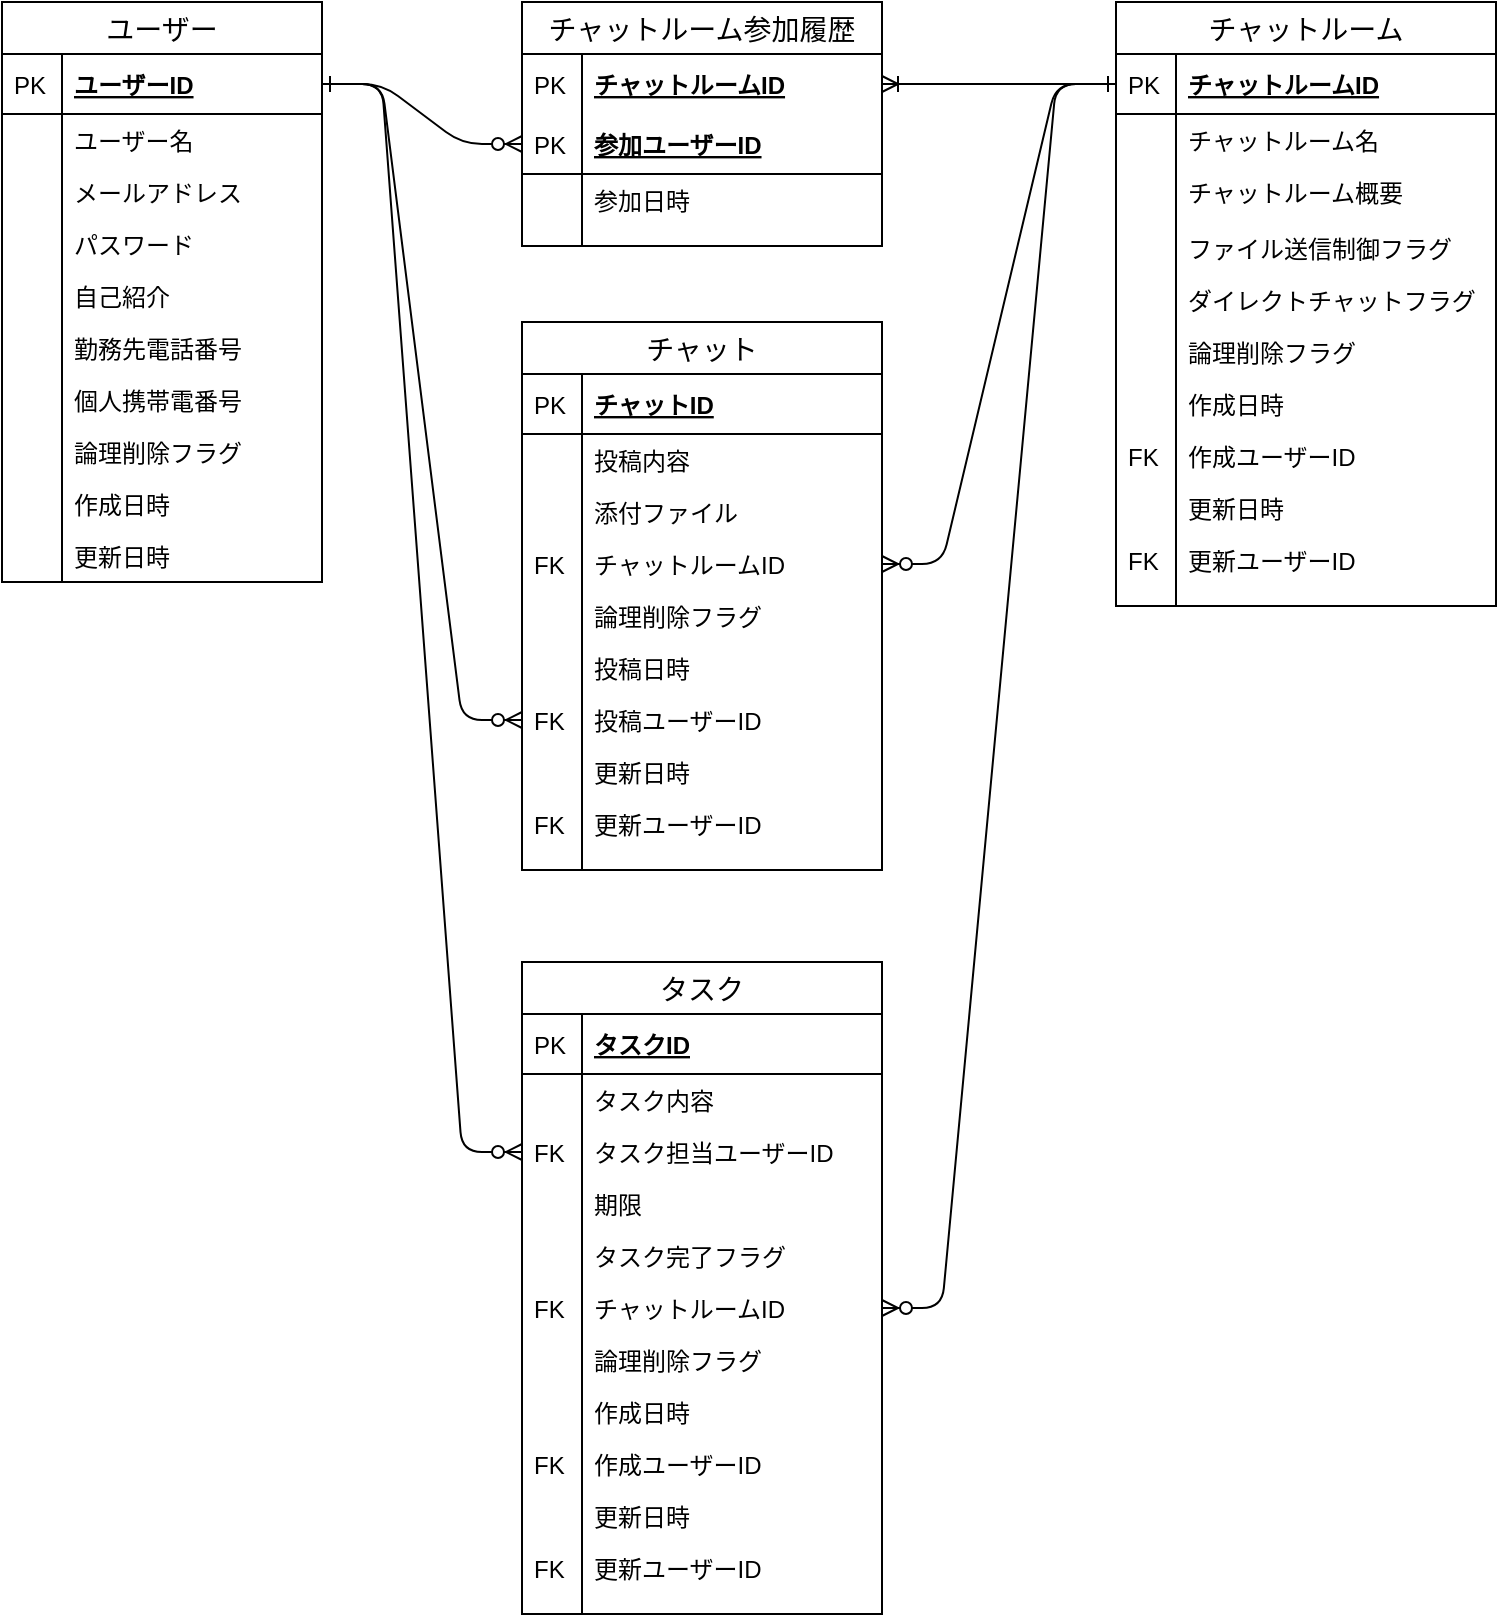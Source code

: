 <mxfile version="13.1.3">
    <diagram id="6hGFLwfOUW9BJ-s0fimq" name="Page-1">
        <mxGraphModel dx="915" dy="742" grid="1" gridSize="10" guides="1" tooltips="1" connect="1" arrows="1" fold="1" page="1" pageScale="1" pageWidth="1654" pageHeight="1169" math="0" shadow="0">
            <root>
                <mxCell id="0"/>
                <mxCell id="1" parent="0"/>
                <mxCell id="58" value="ユーザー" style="swimlane;fontStyle=0;childLayout=stackLayout;horizontal=1;startSize=26;horizontalStack=0;resizeParent=1;resizeParentMax=0;resizeLast=0;collapsible=1;marginBottom=0;align=center;fontSize=14;" parent="1" vertex="1">
                    <mxGeometry x="80" y="80" width="160" height="290" as="geometry">
                        <mxRectangle x="120" y="280" width="70" height="26" as="alternateBounds"/>
                    </mxGeometry>
                </mxCell>
                <mxCell id="59" value="ユーザーID" style="shape=partialRectangle;top=0;left=0;right=0;bottom=1;align=left;verticalAlign=middle;fillColor=none;spacingLeft=34;spacingRight=4;overflow=hidden;rotatable=0;points=[[0,0.5],[1,0.5]];portConstraint=eastwest;dropTarget=0;fontStyle=5;fontSize=12;" parent="58" vertex="1">
                    <mxGeometry y="26" width="160" height="30" as="geometry"/>
                </mxCell>
                <mxCell id="60" value="PK" style="shape=partialRectangle;top=0;left=0;bottom=0;fillColor=none;align=left;verticalAlign=middle;spacingLeft=4;spacingRight=4;overflow=hidden;rotatable=0;points=[];portConstraint=eastwest;part=1;fontSize=12;" parent="59" vertex="1" connectable="0">
                    <mxGeometry width="30" height="30" as="geometry"/>
                </mxCell>
                <mxCell id="61" value="ユーザー名" style="shape=partialRectangle;top=0;left=0;right=0;bottom=0;align=left;verticalAlign=top;fillColor=none;spacingLeft=34;spacingRight=4;overflow=hidden;rotatable=0;points=[[0,0.5],[1,0.5]];portConstraint=eastwest;dropTarget=0;fontSize=12;" parent="58" vertex="1">
                    <mxGeometry y="56" width="160" height="26" as="geometry"/>
                </mxCell>
                <mxCell id="62" value="" style="shape=partialRectangle;top=0;left=0;bottom=0;fillColor=none;align=left;verticalAlign=top;spacingLeft=4;spacingRight=4;overflow=hidden;rotatable=0;points=[];portConstraint=eastwest;part=1;fontSize=12;" parent="61" vertex="1" connectable="0">
                    <mxGeometry width="30" height="26" as="geometry"/>
                </mxCell>
                <mxCell id="63" value="メールアドレス" style="shape=partialRectangle;top=0;left=0;right=0;bottom=0;align=left;verticalAlign=top;fillColor=none;spacingLeft=34;spacingRight=4;overflow=hidden;rotatable=0;points=[[0,0.5],[1,0.5]];portConstraint=eastwest;dropTarget=0;fontSize=12;" parent="58" vertex="1">
                    <mxGeometry y="82" width="160" height="26" as="geometry"/>
                </mxCell>
                <mxCell id="64" value="" style="shape=partialRectangle;top=0;left=0;bottom=0;fillColor=none;align=left;verticalAlign=top;spacingLeft=4;spacingRight=4;overflow=hidden;rotatable=0;points=[];portConstraint=eastwest;part=1;fontSize=12;" parent="63" vertex="1" connectable="0">
                    <mxGeometry width="30" height="26" as="geometry"/>
                </mxCell>
                <mxCell id="65" value="パスワード" style="shape=partialRectangle;top=0;left=0;right=0;bottom=0;align=left;verticalAlign=top;fillColor=none;spacingLeft=34;spacingRight=4;overflow=hidden;rotatable=0;points=[[0,0.5],[1,0.5]];portConstraint=eastwest;dropTarget=0;fontSize=12;" parent="58" vertex="1">
                    <mxGeometry y="108" width="160" height="26" as="geometry"/>
                </mxCell>
                <mxCell id="66" value="" style="shape=partialRectangle;top=0;left=0;bottom=0;fillColor=none;align=left;verticalAlign=top;spacingLeft=4;spacingRight=4;overflow=hidden;rotatable=0;points=[];portConstraint=eastwest;part=1;fontSize=12;" parent="65" vertex="1" connectable="0">
                    <mxGeometry width="30" height="26" as="geometry"/>
                </mxCell>
                <mxCell id="116" value="自己紹介" style="shape=partialRectangle;top=0;left=0;right=0;bottom=0;align=left;verticalAlign=top;fillColor=none;spacingLeft=34;spacingRight=4;overflow=hidden;rotatable=0;points=[[0,0.5],[1,0.5]];portConstraint=eastwest;dropTarget=0;fontSize=12;" parent="58" vertex="1">
                    <mxGeometry y="134" width="160" height="26" as="geometry"/>
                </mxCell>
                <mxCell id="117" value="" style="shape=partialRectangle;top=0;left=0;bottom=0;fillColor=none;align=left;verticalAlign=top;spacingLeft=4;spacingRight=4;overflow=hidden;rotatable=0;points=[];portConstraint=eastwest;part=1;fontSize=12;" parent="116" vertex="1" connectable="0">
                    <mxGeometry width="30" height="26" as="geometry"/>
                </mxCell>
                <mxCell id="118" value="勤務先電話番号" style="shape=partialRectangle;top=0;left=0;right=0;bottom=0;align=left;verticalAlign=top;fillColor=none;spacingLeft=34;spacingRight=4;overflow=hidden;rotatable=0;points=[[0,0.5],[1,0.5]];portConstraint=eastwest;dropTarget=0;fontSize=12;" parent="58" vertex="1">
                    <mxGeometry y="160" width="160" height="26" as="geometry"/>
                </mxCell>
                <mxCell id="119" value="" style="shape=partialRectangle;top=0;left=0;bottom=0;fillColor=none;align=left;verticalAlign=top;spacingLeft=4;spacingRight=4;overflow=hidden;rotatable=0;points=[];portConstraint=eastwest;part=1;fontSize=12;" parent="118" vertex="1" connectable="0">
                    <mxGeometry width="30" height="26" as="geometry"/>
                </mxCell>
                <mxCell id="108" value="個人携帯電番号" style="shape=partialRectangle;top=0;left=0;right=0;bottom=0;align=left;verticalAlign=top;fillColor=none;spacingLeft=34;spacingRight=4;overflow=hidden;rotatable=0;points=[[0,0.5],[1,0.5]];portConstraint=eastwest;dropTarget=0;fontSize=12;" parent="58" vertex="1">
                    <mxGeometry y="186" width="160" height="26" as="geometry"/>
                </mxCell>
                <mxCell id="109" value="" style="shape=partialRectangle;top=0;left=0;bottom=0;fillColor=none;align=left;verticalAlign=top;spacingLeft=4;spacingRight=4;overflow=hidden;rotatable=0;points=[];portConstraint=eastwest;part=1;fontSize=12;" parent="108" vertex="1" connectable="0">
                    <mxGeometry width="30" height="26" as="geometry"/>
                </mxCell>
                <mxCell id="120" value="論理削除フラグ" style="shape=partialRectangle;top=0;left=0;right=0;bottom=0;align=left;verticalAlign=top;fillColor=none;spacingLeft=34;spacingRight=4;overflow=hidden;rotatable=0;points=[[0,0.5],[1,0.5]];portConstraint=eastwest;dropTarget=0;fontSize=12;" parent="58" vertex="1">
                    <mxGeometry y="212" width="160" height="26" as="geometry"/>
                </mxCell>
                <mxCell id="121" value="" style="shape=partialRectangle;top=0;left=0;bottom=0;fillColor=none;align=left;verticalAlign=top;spacingLeft=4;spacingRight=4;overflow=hidden;rotatable=0;points=[];portConstraint=eastwest;part=1;fontSize=12;" parent="120" vertex="1" connectable="0">
                    <mxGeometry width="30" height="26" as="geometry"/>
                </mxCell>
                <mxCell id="134" value="作成日時" style="shape=partialRectangle;top=0;left=0;right=0;bottom=0;align=left;verticalAlign=top;fillColor=none;spacingLeft=34;spacingRight=4;overflow=hidden;rotatable=0;points=[[0,0.5],[1,0.5]];portConstraint=eastwest;dropTarget=0;fontSize=12;" parent="58" vertex="1">
                    <mxGeometry y="238" width="160" height="26" as="geometry"/>
                </mxCell>
                <mxCell id="135" value="" style="shape=partialRectangle;top=0;left=0;bottom=0;fillColor=none;align=left;verticalAlign=top;spacingLeft=4;spacingRight=4;overflow=hidden;rotatable=0;points=[];portConstraint=eastwest;part=1;fontSize=12;" parent="134" vertex="1" connectable="0">
                    <mxGeometry width="30" height="26" as="geometry"/>
                </mxCell>
                <mxCell id="142" value="更新日時" style="shape=partialRectangle;top=0;left=0;right=0;bottom=0;align=left;verticalAlign=top;fillColor=none;spacingLeft=34;spacingRight=4;overflow=hidden;rotatable=0;points=[[0,0.5],[1,0.5]];portConstraint=eastwest;dropTarget=0;fontSize=12;" parent="58" vertex="1">
                    <mxGeometry y="264" width="160" height="26" as="geometry"/>
                </mxCell>
                <mxCell id="143" value="" style="shape=partialRectangle;top=0;left=0;bottom=0;fillColor=none;align=left;verticalAlign=top;spacingLeft=4;spacingRight=4;overflow=hidden;rotatable=0;points=[];portConstraint=eastwest;part=1;fontSize=12;" parent="142" vertex="1" connectable="0">
                    <mxGeometry width="30" height="26" as="geometry"/>
                </mxCell>
                <mxCell id="248" value="チャットルーム参加履歴" style="swimlane;fontStyle=0;childLayout=stackLayout;horizontal=1;startSize=26;horizontalStack=0;resizeParent=1;resizeParentMax=0;resizeLast=0;collapsible=1;marginBottom=0;align=center;fontSize=14;" parent="1" vertex="1">
                    <mxGeometry x="340" y="80" width="180" height="122" as="geometry"/>
                </mxCell>
                <mxCell id="249" value="チャットルームID" style="shape=partialRectangle;top=0;left=0;right=0;bottom=1;align=left;verticalAlign=middle;fillColor=none;spacingLeft=34;spacingRight=4;overflow=hidden;rotatable=0;points=[[0,0.5],[1,0.5]];portConstraint=eastwest;dropTarget=0;fontStyle=5;fontSize=12;strokeColor=none;" parent="248" vertex="1">
                    <mxGeometry y="26" width="180" height="30" as="geometry"/>
                </mxCell>
                <mxCell id="250" value="PK" style="shape=partialRectangle;top=0;left=0;bottom=0;fillColor=none;align=left;verticalAlign=middle;spacingLeft=4;spacingRight=4;overflow=hidden;rotatable=0;points=[];portConstraint=eastwest;part=1;fontSize=12;" parent="249" vertex="1" connectable="0">
                    <mxGeometry width="30" height="30" as="geometry"/>
                </mxCell>
                <mxCell id="261" value="参加ユーザーID" style="shape=partialRectangle;top=0;left=0;right=0;bottom=1;align=left;verticalAlign=middle;fillColor=none;spacingLeft=34;spacingRight=4;overflow=hidden;rotatable=0;points=[[0,0.5],[1,0.5]];portConstraint=eastwest;dropTarget=0;fontStyle=5;fontSize=12;" parent="248" vertex="1">
                    <mxGeometry y="56" width="180" height="30" as="geometry"/>
                </mxCell>
                <mxCell id="262" value="PK" style="shape=partialRectangle;top=0;left=0;bottom=0;fillColor=none;align=left;verticalAlign=middle;spacingLeft=4;spacingRight=4;overflow=hidden;rotatable=0;points=[];portConstraint=eastwest;part=1;fontSize=12;" parent="261" vertex="1" connectable="0">
                    <mxGeometry width="30" height="30" as="geometry"/>
                </mxCell>
                <mxCell id="251" value="参加日時" style="shape=partialRectangle;top=0;left=0;right=0;bottom=0;align=left;verticalAlign=top;fillColor=none;spacingLeft=34;spacingRight=4;overflow=hidden;rotatable=0;points=[[0,0.5],[1,0.5]];portConstraint=eastwest;dropTarget=0;fontSize=12;" parent="248" vertex="1">
                    <mxGeometry y="86" width="180" height="26" as="geometry"/>
                </mxCell>
                <mxCell id="252" value="" style="shape=partialRectangle;top=0;left=0;bottom=0;fillColor=none;align=left;verticalAlign=top;spacingLeft=4;spacingRight=4;overflow=hidden;rotatable=0;points=[];portConstraint=eastwest;part=1;fontSize=12;" parent="251" vertex="1" connectable="0">
                    <mxGeometry width="30" height="26" as="geometry"/>
                </mxCell>
                <mxCell id="257" value="" style="shape=partialRectangle;top=0;left=0;right=0;bottom=0;align=left;verticalAlign=top;fillColor=none;spacingLeft=34;spacingRight=4;overflow=hidden;rotatable=0;points=[[0,0.5],[1,0.5]];portConstraint=eastwest;dropTarget=0;fontSize=12;" parent="248" vertex="1">
                    <mxGeometry y="112" width="180" height="10" as="geometry"/>
                </mxCell>
                <mxCell id="258" value="" style="shape=partialRectangle;top=0;left=0;bottom=0;fillColor=none;align=left;verticalAlign=top;spacingLeft=4;spacingRight=4;overflow=hidden;rotatable=0;points=[];portConstraint=eastwest;part=1;fontSize=12;" parent="257" vertex="1" connectable="0">
                    <mxGeometry width="30" height="10" as="geometry"/>
                </mxCell>
                <mxCell id="155" value="チャットルーム" style="swimlane;fontStyle=0;childLayout=stackLayout;horizontal=1;startSize=26;horizontalStack=0;resizeParent=1;resizeParentMax=0;resizeLast=0;collapsible=1;marginBottom=0;align=center;fontSize=14;" parent="1" vertex="1">
                    <mxGeometry x="637" y="80" width="190" height="302" as="geometry"/>
                </mxCell>
                <mxCell id="156" value="チャットルームID" style="shape=partialRectangle;top=0;left=0;right=0;bottom=1;align=left;verticalAlign=middle;fillColor=none;spacingLeft=34;spacingRight=4;overflow=hidden;rotatable=0;points=[[0,0.5],[1,0.5]];portConstraint=eastwest;dropTarget=0;fontStyle=5;fontSize=12;" parent="155" vertex="1">
                    <mxGeometry y="26" width="190" height="30" as="geometry"/>
                </mxCell>
                <mxCell id="157" value="PK" style="shape=partialRectangle;top=0;left=0;bottom=0;fillColor=none;align=left;verticalAlign=middle;spacingLeft=4;spacingRight=4;overflow=hidden;rotatable=0;points=[];portConstraint=eastwest;part=1;fontSize=12;" parent="156" vertex="1" connectable="0">
                    <mxGeometry width="30" height="30" as="geometry"/>
                </mxCell>
                <mxCell id="158" value="チャットルーム名" style="shape=partialRectangle;top=0;left=0;right=0;bottom=0;align=left;verticalAlign=top;fillColor=none;spacingLeft=34;spacingRight=4;overflow=hidden;rotatable=0;points=[[0,0.5],[1,0.5]];portConstraint=eastwest;dropTarget=0;fontSize=12;" parent="155" vertex="1">
                    <mxGeometry y="56" width="190" height="26" as="geometry"/>
                </mxCell>
                <mxCell id="159" value="" style="shape=partialRectangle;top=0;left=0;bottom=0;fillColor=none;align=left;verticalAlign=top;spacingLeft=4;spacingRight=4;overflow=hidden;rotatable=0;points=[];portConstraint=eastwest;part=1;fontSize=12;" parent="158" vertex="1" connectable="0">
                    <mxGeometry width="30" height="26" as="geometry"/>
                </mxCell>
                <mxCell id="160" value="チャットルーム概要" style="shape=partialRectangle;top=0;left=0;right=0;bottom=0;align=left;verticalAlign=top;fillColor=none;spacingLeft=34;spacingRight=4;overflow=hidden;rotatable=0;points=[[0,0.5],[1,0.5]];portConstraint=eastwest;dropTarget=0;fontSize=12;" parent="155" vertex="1">
                    <mxGeometry y="82" width="190" height="28" as="geometry"/>
                </mxCell>
                <mxCell id="161" value="" style="shape=partialRectangle;top=0;left=0;bottom=0;fillColor=none;align=left;verticalAlign=top;spacingLeft=4;spacingRight=4;overflow=hidden;rotatable=0;points=[];portConstraint=eastwest;part=1;fontSize=12;" parent="160" vertex="1" connectable="0">
                    <mxGeometry width="30" height="28" as="geometry"/>
                </mxCell>
                <mxCell id="162" value="ファイル送信制御フラグ" style="shape=partialRectangle;top=0;left=0;right=0;bottom=0;align=left;verticalAlign=top;fillColor=none;spacingLeft=34;spacingRight=4;overflow=hidden;rotatable=0;points=[[0,0.5],[1,0.5]];portConstraint=eastwest;dropTarget=0;fontSize=12;" parent="155" vertex="1">
                    <mxGeometry y="110" width="190" height="26" as="geometry"/>
                </mxCell>
                <mxCell id="163" value="" style="shape=partialRectangle;top=0;left=0;bottom=0;fillColor=none;align=left;verticalAlign=top;spacingLeft=4;spacingRight=4;overflow=hidden;rotatable=0;points=[];portConstraint=eastwest;part=1;fontSize=12;" parent="162" vertex="1" connectable="0">
                    <mxGeometry width="30" height="26" as="geometry"/>
                </mxCell>
                <mxCell id="166" value="ダイレクトチャットフラグ" style="shape=partialRectangle;top=0;left=0;right=0;bottom=0;align=left;verticalAlign=top;fillColor=none;spacingLeft=34;spacingRight=4;overflow=hidden;rotatable=0;points=[[0,0.5],[1,0.5]];portConstraint=eastwest;dropTarget=0;fontSize=12;" parent="155" vertex="1">
                    <mxGeometry y="136" width="190" height="26" as="geometry"/>
                </mxCell>
                <mxCell id="167" value="" style="shape=partialRectangle;top=0;left=0;bottom=0;fillColor=none;align=left;verticalAlign=top;spacingLeft=4;spacingRight=4;overflow=hidden;rotatable=0;points=[];portConstraint=eastwest;part=1;fontSize=12;" parent="166" vertex="1" connectable="0">
                    <mxGeometry width="30" height="26" as="geometry"/>
                </mxCell>
                <mxCell id="169" value="論理削除フラグ" style="shape=partialRectangle;top=0;left=0;right=0;bottom=0;align=left;verticalAlign=top;fillColor=none;spacingLeft=34;spacingRight=4;overflow=hidden;rotatable=0;points=[[0,0.5],[1,0.5]];portConstraint=eastwest;dropTarget=0;fontSize=12;" parent="155" vertex="1">
                    <mxGeometry y="162" width="190" height="26" as="geometry"/>
                </mxCell>
                <mxCell id="170" value="" style="shape=partialRectangle;top=0;left=0;bottom=0;fillColor=none;align=left;verticalAlign=top;spacingLeft=4;spacingRight=4;overflow=hidden;rotatable=0;points=[];portConstraint=eastwest;part=1;fontSize=12;" parent="169" vertex="1" connectable="0">
                    <mxGeometry width="30" height="26" as="geometry"/>
                </mxCell>
                <mxCell id="171" value="作成日時" style="shape=partialRectangle;top=0;left=0;right=0;bottom=0;align=left;verticalAlign=top;fillColor=none;spacingLeft=34;spacingRight=4;overflow=hidden;rotatable=0;points=[[0,0.5],[1,0.5]];portConstraint=eastwest;dropTarget=0;fontSize=12;" parent="155" vertex="1">
                    <mxGeometry y="188" width="190" height="26" as="geometry"/>
                </mxCell>
                <mxCell id="172" value="" style="shape=partialRectangle;top=0;left=0;bottom=0;fillColor=none;align=left;verticalAlign=top;spacingLeft=4;spacingRight=4;overflow=hidden;rotatable=0;points=[];portConstraint=eastwest;part=1;fontSize=12;" parent="171" vertex="1" connectable="0">
                    <mxGeometry width="30" height="26" as="geometry"/>
                </mxCell>
                <mxCell id="175" value="作成ユーザーID" style="shape=partialRectangle;top=0;left=0;right=0;bottom=0;align=left;verticalAlign=top;fillColor=none;spacingLeft=34;spacingRight=4;overflow=hidden;rotatable=0;points=[[0,0.5],[1,0.5]];portConstraint=eastwest;dropTarget=0;fontSize=12;" parent="155" vertex="1">
                    <mxGeometry y="214" width="190" height="26" as="geometry"/>
                </mxCell>
                <mxCell id="176" value="FK" style="shape=partialRectangle;top=0;left=0;bottom=0;fillColor=none;align=left;verticalAlign=top;spacingLeft=4;spacingRight=4;overflow=hidden;rotatable=0;points=[];portConstraint=eastwest;part=1;fontSize=12;" parent="175" vertex="1" connectable="0">
                    <mxGeometry width="30" height="26" as="geometry"/>
                </mxCell>
                <mxCell id="177" value="更新日時" style="shape=partialRectangle;top=0;left=0;right=0;bottom=0;align=left;verticalAlign=top;fillColor=none;spacingLeft=34;spacingRight=4;overflow=hidden;rotatable=0;points=[[0,0.5],[1,0.5]];portConstraint=eastwest;dropTarget=0;fontSize=12;" parent="155" vertex="1">
                    <mxGeometry y="240" width="190" height="26" as="geometry"/>
                </mxCell>
                <mxCell id="178" value="" style="shape=partialRectangle;top=0;left=0;bottom=0;fillColor=none;align=left;verticalAlign=top;spacingLeft=4;spacingRight=4;overflow=hidden;rotatable=0;points=[];portConstraint=eastwest;part=1;fontSize=12;" parent="177" vertex="1" connectable="0">
                    <mxGeometry width="30" height="26" as="geometry"/>
                </mxCell>
                <mxCell id="179" value="更新ユーザーID" style="shape=partialRectangle;top=0;left=0;right=0;bottom=0;align=left;verticalAlign=top;fillColor=none;spacingLeft=34;spacingRight=4;overflow=hidden;rotatable=0;points=[[0,0.5],[1,0.5]];portConstraint=eastwest;dropTarget=0;fontSize=12;" parent="155" vertex="1">
                    <mxGeometry y="266" width="190" height="26" as="geometry"/>
                </mxCell>
                <mxCell id="180" value="FK" style="shape=partialRectangle;top=0;left=0;bottom=0;fillColor=none;align=left;verticalAlign=top;spacingLeft=4;spacingRight=4;overflow=hidden;rotatable=0;points=[];portConstraint=eastwest;part=1;fontSize=12;" parent="179" vertex="1" connectable="0">
                    <mxGeometry width="30" height="26" as="geometry"/>
                </mxCell>
                <mxCell id="164" value="" style="shape=partialRectangle;top=0;left=0;right=0;bottom=0;align=left;verticalAlign=top;fillColor=none;spacingLeft=34;spacingRight=4;overflow=hidden;rotatable=0;points=[[0,0.5],[1,0.5]];portConstraint=eastwest;dropTarget=0;fontSize=12;" parent="155" vertex="1">
                    <mxGeometry y="292" width="190" height="10" as="geometry"/>
                </mxCell>
                <mxCell id="165" value="" style="shape=partialRectangle;top=0;left=0;bottom=0;fillColor=none;align=left;verticalAlign=top;spacingLeft=4;spacingRight=4;overflow=hidden;rotatable=0;points=[];portConstraint=eastwest;part=1;fontSize=12;" parent="164" vertex="1" connectable="0">
                    <mxGeometry width="30" height="10" as="geometry"/>
                </mxCell>
                <mxCell id="220" style="edgeStyle=none;rounded=0;orthogonalLoop=1;jettySize=auto;html=1;entryX=0;entryY=0.5;entryDx=0;entryDy=0;" parent="155" source="156" target="156" edge="1">
                    <mxGeometry relative="1" as="geometry"/>
                </mxCell>
                <mxCell id="266" value="" style="edgeStyle=entityRelationEdgeStyle;fontSize=12;html=1;endArrow=ERzeroToMany;startArrow=ERone;exitX=1;exitY=0.5;exitDx=0;exitDy=0;startFill=0;entryX=0;entryY=0.5;entryDx=0;entryDy=0;" parent="1" source="59" target="261" edge="1">
                    <mxGeometry width="100" height="100" relative="1" as="geometry">
                        <mxPoint x="300" y="400" as="sourcePoint"/>
                        <mxPoint x="500" y="558.0" as="targetPoint"/>
                    </mxGeometry>
                </mxCell>
                <mxCell id="268" value="" style="edgeStyle=entityRelationEdgeStyle;fontSize=12;html=1;endArrow=ERone;startArrow=ERoneToMany;exitX=1;exitY=0.5;exitDx=0;exitDy=0;startFill=0;endFill=0;entryX=0;entryY=0.5;entryDx=0;entryDy=0;" parent="1" source="249" target="156" edge="1">
                    <mxGeometry width="100" height="100" relative="1" as="geometry">
                        <mxPoint x="330" y="400" as="sourcePoint"/>
                        <mxPoint x="530" y="558" as="targetPoint"/>
                    </mxGeometry>
                </mxCell>
                <mxCell id="144" value="チャット" style="swimlane;fontStyle=0;childLayout=stackLayout;horizontal=1;startSize=26;horizontalStack=0;resizeParent=1;resizeParentMax=0;resizeLast=0;collapsible=1;marginBottom=0;align=center;fontSize=14;" parent="1" vertex="1">
                    <mxGeometry x="340" y="240" width="180" height="274" as="geometry"/>
                </mxCell>
                <mxCell id="145" value="チャットID" style="shape=partialRectangle;top=0;left=0;right=0;bottom=1;align=left;verticalAlign=middle;fillColor=none;spacingLeft=34;spacingRight=4;overflow=hidden;rotatable=0;points=[[0,0.5],[1,0.5]];portConstraint=eastwest;dropTarget=0;fontStyle=5;fontSize=12;" parent="144" vertex="1">
                    <mxGeometry y="26" width="180" height="30" as="geometry"/>
                </mxCell>
                <mxCell id="146" value="PK" style="shape=partialRectangle;top=0;left=0;bottom=0;fillColor=none;align=left;verticalAlign=middle;spacingLeft=4;spacingRight=4;overflow=hidden;rotatable=0;points=[];portConstraint=eastwest;part=1;fontSize=12;" parent="145" vertex="1" connectable="0">
                    <mxGeometry width="30" height="30" as="geometry"/>
                </mxCell>
                <mxCell id="147" value="投稿内容" style="shape=partialRectangle;top=0;left=0;right=0;bottom=0;align=left;verticalAlign=top;fillColor=none;spacingLeft=34;spacingRight=4;overflow=hidden;rotatable=0;points=[[0,0.5],[1,0.5]];portConstraint=eastwest;dropTarget=0;fontSize=12;" parent="144" vertex="1">
                    <mxGeometry y="56" width="180" height="26" as="geometry"/>
                </mxCell>
                <mxCell id="148" value="" style="shape=partialRectangle;top=0;left=0;bottom=0;fillColor=none;align=left;verticalAlign=top;spacingLeft=4;spacingRight=4;overflow=hidden;rotatable=0;points=[];portConstraint=eastwest;part=1;fontSize=12;" parent="147" vertex="1" connectable="0">
                    <mxGeometry width="30" height="26" as="geometry"/>
                </mxCell>
                <mxCell id="149" value="添付ファイル" style="shape=partialRectangle;top=0;left=0;right=0;bottom=0;align=left;verticalAlign=top;fillColor=none;spacingLeft=34;spacingRight=4;overflow=hidden;rotatable=0;points=[[0,0.5],[1,0.5]];portConstraint=eastwest;dropTarget=0;fontSize=12;" parent="144" vertex="1">
                    <mxGeometry y="82" width="180" height="26" as="geometry"/>
                </mxCell>
                <mxCell id="150" value="" style="shape=partialRectangle;top=0;left=0;bottom=0;fillColor=none;align=left;verticalAlign=top;spacingLeft=4;spacingRight=4;overflow=hidden;rotatable=0;points=[];portConstraint=eastwest;part=1;fontSize=12;" parent="149" vertex="1" connectable="0">
                    <mxGeometry width="30" height="26" as="geometry"/>
                </mxCell>
                <mxCell id="189" value="チャットルームID" style="shape=partialRectangle;top=0;left=0;right=0;bottom=0;align=left;verticalAlign=top;fillColor=none;spacingLeft=34;spacingRight=4;overflow=hidden;rotatable=0;points=[[0,0.5],[1,0.5]];portConstraint=eastwest;dropTarget=0;fontSize=12;" parent="144" vertex="1">
                    <mxGeometry y="108" width="180" height="26" as="geometry"/>
                </mxCell>
                <mxCell id="190" value="FK" style="shape=partialRectangle;top=0;left=0;bottom=0;fillColor=none;align=left;verticalAlign=top;spacingLeft=4;spacingRight=4;overflow=hidden;rotatable=0;points=[];portConstraint=eastwest;part=1;fontSize=12;" parent="189" vertex="1" connectable="0">
                    <mxGeometry width="30" height="26" as="geometry"/>
                </mxCell>
                <mxCell id="151" value="論理削除フラグ" style="shape=partialRectangle;top=0;left=0;right=0;bottom=0;align=left;verticalAlign=top;fillColor=none;spacingLeft=34;spacingRight=4;overflow=hidden;rotatable=0;points=[[0,0.5],[1,0.5]];portConstraint=eastwest;dropTarget=0;fontSize=12;" parent="144" vertex="1">
                    <mxGeometry y="134" width="180" height="26" as="geometry"/>
                </mxCell>
                <mxCell id="152" value="" style="shape=partialRectangle;top=0;left=0;bottom=0;fillColor=none;align=left;verticalAlign=top;spacingLeft=4;spacingRight=4;overflow=hidden;rotatable=0;points=[];portConstraint=eastwest;part=1;fontSize=12;" parent="151" vertex="1" connectable="0">
                    <mxGeometry width="30" height="26" as="geometry"/>
                </mxCell>
                <mxCell id="181" value="投稿日時" style="shape=partialRectangle;top=0;left=0;right=0;bottom=0;align=left;verticalAlign=top;fillColor=none;spacingLeft=34;spacingRight=4;overflow=hidden;rotatable=0;points=[[0,0.5],[1,0.5]];portConstraint=eastwest;dropTarget=0;fontSize=12;" parent="144" vertex="1">
                    <mxGeometry y="160" width="180" height="26" as="geometry"/>
                </mxCell>
                <mxCell id="182" value="" style="shape=partialRectangle;top=0;left=0;bottom=0;fillColor=none;align=left;verticalAlign=top;spacingLeft=4;spacingRight=4;overflow=hidden;rotatable=0;points=[];portConstraint=eastwest;part=1;fontSize=12;" parent="181" vertex="1" connectable="0">
                    <mxGeometry width="30" height="26" as="geometry"/>
                </mxCell>
                <mxCell id="183" value="投稿ユーザーID" style="shape=partialRectangle;top=0;left=0;right=0;bottom=0;align=left;verticalAlign=top;fillColor=none;spacingLeft=34;spacingRight=4;overflow=hidden;rotatable=0;points=[[0,0.5],[1,0.5]];portConstraint=eastwest;dropTarget=0;fontSize=12;" parent="144" vertex="1">
                    <mxGeometry y="186" width="180" height="26" as="geometry"/>
                </mxCell>
                <mxCell id="184" value="FK" style="shape=partialRectangle;top=0;left=0;bottom=0;fillColor=none;align=left;verticalAlign=top;spacingLeft=4;spacingRight=4;overflow=hidden;rotatable=0;points=[];portConstraint=eastwest;part=1;fontSize=12;" parent="183" vertex="1" connectable="0">
                    <mxGeometry width="30" height="26" as="geometry"/>
                </mxCell>
                <mxCell id="185" value="更新日時" style="shape=partialRectangle;top=0;left=0;right=0;bottom=0;align=left;verticalAlign=top;fillColor=none;spacingLeft=34;spacingRight=4;overflow=hidden;rotatable=0;points=[[0,0.5],[1,0.5]];portConstraint=eastwest;dropTarget=0;fontSize=12;" parent="144" vertex="1">
                    <mxGeometry y="212" width="180" height="26" as="geometry"/>
                </mxCell>
                <mxCell id="186" value="" style="shape=partialRectangle;top=0;left=0;bottom=0;fillColor=none;align=left;verticalAlign=top;spacingLeft=4;spacingRight=4;overflow=hidden;rotatable=0;points=[];portConstraint=eastwest;part=1;fontSize=12;" parent="185" vertex="1" connectable="0">
                    <mxGeometry width="30" height="26" as="geometry"/>
                </mxCell>
                <mxCell id="187" value="更新ユーザーID" style="shape=partialRectangle;top=0;left=0;right=0;bottom=0;align=left;verticalAlign=top;fillColor=none;spacingLeft=34;spacingRight=4;overflow=hidden;rotatable=0;points=[[0,0.5],[1,0.5]];portConstraint=eastwest;dropTarget=0;fontSize=12;" parent="144" vertex="1">
                    <mxGeometry y="238" width="180" height="26" as="geometry"/>
                </mxCell>
                <mxCell id="188" value="FK" style="shape=partialRectangle;top=0;left=0;bottom=0;fillColor=none;align=left;verticalAlign=top;spacingLeft=4;spacingRight=4;overflow=hidden;rotatable=0;points=[];portConstraint=eastwest;part=1;fontSize=12;" parent="187" vertex="1" connectable="0">
                    <mxGeometry width="30" height="26" as="geometry"/>
                </mxCell>
                <mxCell id="153" value="" style="shape=partialRectangle;top=0;left=0;right=0;bottom=0;align=left;verticalAlign=top;fillColor=none;spacingLeft=34;spacingRight=4;overflow=hidden;rotatable=0;points=[[0,0.5],[1,0.5]];portConstraint=eastwest;dropTarget=0;fontSize=12;" parent="144" vertex="1">
                    <mxGeometry y="264" width="180" height="10" as="geometry"/>
                </mxCell>
                <mxCell id="154" value="" style="shape=partialRectangle;top=0;left=0;bottom=0;fillColor=none;align=left;verticalAlign=top;spacingLeft=4;spacingRight=4;overflow=hidden;rotatable=0;points=[];portConstraint=eastwest;part=1;fontSize=12;" parent="153" vertex="1" connectable="0">
                    <mxGeometry width="30" height="10" as="geometry"/>
                </mxCell>
                <mxCell id="191" value="タスク" style="swimlane;fontStyle=0;childLayout=stackLayout;horizontal=1;startSize=26;horizontalStack=0;resizeParent=1;resizeParentMax=0;resizeLast=0;collapsible=1;marginBottom=0;align=center;fontSize=14;" parent="1" vertex="1">
                    <mxGeometry x="340" y="560" width="180" height="326" as="geometry"/>
                </mxCell>
                <mxCell id="192" value="タスクID" style="shape=partialRectangle;top=0;left=0;right=0;bottom=1;align=left;verticalAlign=middle;fillColor=none;spacingLeft=34;spacingRight=4;overflow=hidden;rotatable=0;points=[[0,0.5],[1,0.5]];portConstraint=eastwest;dropTarget=0;fontStyle=5;fontSize=12;" parent="191" vertex="1">
                    <mxGeometry y="26" width="180" height="30" as="geometry"/>
                </mxCell>
                <mxCell id="193" value="PK" style="shape=partialRectangle;top=0;left=0;bottom=0;fillColor=none;align=left;verticalAlign=middle;spacingLeft=4;spacingRight=4;overflow=hidden;rotatable=0;points=[];portConstraint=eastwest;part=1;fontSize=12;" parent="192" vertex="1" connectable="0">
                    <mxGeometry width="30" height="30" as="geometry"/>
                </mxCell>
                <mxCell id="194" value="タスク内容" style="shape=partialRectangle;top=0;left=0;right=0;bottom=0;align=left;verticalAlign=top;fillColor=none;spacingLeft=34;spacingRight=4;overflow=hidden;rotatable=0;points=[[0,0.5],[1,0.5]];portConstraint=eastwest;dropTarget=0;fontSize=12;" parent="191" vertex="1">
                    <mxGeometry y="56" width="180" height="26" as="geometry"/>
                </mxCell>
                <mxCell id="195" value="" style="shape=partialRectangle;top=0;left=0;bottom=0;fillColor=none;align=left;verticalAlign=top;spacingLeft=4;spacingRight=4;overflow=hidden;rotatable=0;points=[];portConstraint=eastwest;part=1;fontSize=12;" parent="194" vertex="1" connectable="0">
                    <mxGeometry width="30" height="26" as="geometry"/>
                </mxCell>
                <mxCell id="196" value="タスク担当ユーザーID" style="shape=partialRectangle;top=0;left=0;right=0;bottom=0;align=left;verticalAlign=top;fillColor=none;spacingLeft=34;spacingRight=4;overflow=hidden;rotatable=0;points=[[0,0.5],[1,0.5]];portConstraint=eastwest;dropTarget=0;fontSize=12;" parent="191" vertex="1">
                    <mxGeometry y="82" width="180" height="26" as="geometry"/>
                </mxCell>
                <mxCell id="197" value="FK" style="shape=partialRectangle;top=0;left=0;bottom=0;fillColor=none;align=left;verticalAlign=top;spacingLeft=4;spacingRight=4;overflow=hidden;rotatable=0;points=[];portConstraint=eastwest;part=1;fontSize=12;" parent="196" vertex="1" connectable="0">
                    <mxGeometry width="30" height="26" as="geometry"/>
                </mxCell>
                <mxCell id="198" value="期限" style="shape=partialRectangle;top=0;left=0;right=0;bottom=0;align=left;verticalAlign=top;fillColor=none;spacingLeft=34;spacingRight=4;overflow=hidden;rotatable=0;points=[[0,0.5],[1,0.5]];portConstraint=eastwest;dropTarget=0;fontSize=12;" parent="191" vertex="1">
                    <mxGeometry y="108" width="180" height="26" as="geometry"/>
                </mxCell>
                <mxCell id="199" value="" style="shape=partialRectangle;top=0;left=0;bottom=0;fillColor=none;align=left;verticalAlign=top;spacingLeft=4;spacingRight=4;overflow=hidden;rotatable=0;points=[];portConstraint=eastwest;part=1;fontSize=12;" parent="198" vertex="1" connectable="0">
                    <mxGeometry width="30" height="26" as="geometry"/>
                </mxCell>
                <mxCell id="202" value="タスク完了フラグ" style="shape=partialRectangle;top=0;left=0;right=0;bottom=0;align=left;verticalAlign=top;fillColor=none;spacingLeft=34;spacingRight=4;overflow=hidden;rotatable=0;points=[[0,0.5],[1,0.5]];portConstraint=eastwest;dropTarget=0;fontSize=12;" parent="191" vertex="1">
                    <mxGeometry y="134" width="180" height="26" as="geometry"/>
                </mxCell>
                <mxCell id="203" value="" style="shape=partialRectangle;top=0;left=0;bottom=0;fillColor=none;align=left;verticalAlign=top;spacingLeft=4;spacingRight=4;overflow=hidden;rotatable=0;points=[];portConstraint=eastwest;part=1;fontSize=12;" parent="202" vertex="1" connectable="0">
                    <mxGeometry width="30" height="26" as="geometry"/>
                </mxCell>
                <mxCell id="271" value="チャットルームID" style="shape=partialRectangle;top=0;left=0;right=0;bottom=0;align=left;verticalAlign=top;fillColor=none;spacingLeft=34;spacingRight=4;overflow=hidden;rotatable=0;points=[[0,0.5],[1,0.5]];portConstraint=eastwest;dropTarget=0;fontSize=12;" parent="191" vertex="1">
                    <mxGeometry y="160" width="180" height="26" as="geometry"/>
                </mxCell>
                <mxCell id="272" value="FK" style="shape=partialRectangle;top=0;left=0;bottom=0;fillColor=none;align=left;verticalAlign=top;spacingLeft=4;spacingRight=4;overflow=hidden;rotatable=0;points=[];portConstraint=eastwest;part=1;fontSize=12;" parent="271" vertex="1" connectable="0">
                    <mxGeometry width="30" height="26" as="geometry"/>
                </mxCell>
                <mxCell id="204" value="論理削除フラグ" style="shape=partialRectangle;top=0;left=0;right=0;bottom=0;align=left;verticalAlign=top;fillColor=none;spacingLeft=34;spacingRight=4;overflow=hidden;rotatable=0;points=[[0,0.5],[1,0.5]];portConstraint=eastwest;dropTarget=0;fontSize=12;" parent="191" vertex="1">
                    <mxGeometry y="186" width="180" height="26" as="geometry"/>
                </mxCell>
                <mxCell id="205" value="" style="shape=partialRectangle;top=0;left=0;bottom=0;fillColor=none;align=left;verticalAlign=top;spacingLeft=4;spacingRight=4;overflow=hidden;rotatable=0;points=[];portConstraint=eastwest;part=1;fontSize=12;" parent="204" vertex="1" connectable="0">
                    <mxGeometry width="30" height="26" as="geometry"/>
                </mxCell>
                <mxCell id="206" value="作成日時" style="shape=partialRectangle;top=0;left=0;right=0;bottom=0;align=left;verticalAlign=top;fillColor=none;spacingLeft=34;spacingRight=4;overflow=hidden;rotatable=0;points=[[0,0.5],[1,0.5]];portConstraint=eastwest;dropTarget=0;fontSize=12;" parent="191" vertex="1">
                    <mxGeometry y="212" width="180" height="26" as="geometry"/>
                </mxCell>
                <mxCell id="207" value="" style="shape=partialRectangle;top=0;left=0;bottom=0;fillColor=none;align=left;verticalAlign=top;spacingLeft=4;spacingRight=4;overflow=hidden;rotatable=0;points=[];portConstraint=eastwest;part=1;fontSize=12;" parent="206" vertex="1" connectable="0">
                    <mxGeometry width="30" height="26" as="geometry"/>
                </mxCell>
                <mxCell id="208" value="作成ユーザーID" style="shape=partialRectangle;top=0;left=0;right=0;bottom=0;align=left;verticalAlign=top;fillColor=none;spacingLeft=34;spacingRight=4;overflow=hidden;rotatable=0;points=[[0,0.5],[1,0.5]];portConstraint=eastwest;dropTarget=0;fontSize=12;" parent="191" vertex="1">
                    <mxGeometry y="238" width="180" height="26" as="geometry"/>
                </mxCell>
                <mxCell id="209" value="FK" style="shape=partialRectangle;top=0;left=0;bottom=0;fillColor=none;align=left;verticalAlign=top;spacingLeft=4;spacingRight=4;overflow=hidden;rotatable=0;points=[];portConstraint=eastwest;part=1;fontSize=12;" parent="208" vertex="1" connectable="0">
                    <mxGeometry width="30" height="26" as="geometry"/>
                </mxCell>
                <mxCell id="210" value="更新日時" style="shape=partialRectangle;top=0;left=0;right=0;bottom=0;align=left;verticalAlign=top;fillColor=none;spacingLeft=34;spacingRight=4;overflow=hidden;rotatable=0;points=[[0,0.5],[1,0.5]];portConstraint=eastwest;dropTarget=0;fontSize=12;" parent="191" vertex="1">
                    <mxGeometry y="264" width="180" height="26" as="geometry"/>
                </mxCell>
                <mxCell id="211" value="" style="shape=partialRectangle;top=0;left=0;bottom=0;fillColor=none;align=left;verticalAlign=top;spacingLeft=4;spacingRight=4;overflow=hidden;rotatable=0;points=[];portConstraint=eastwest;part=1;fontSize=12;" parent="210" vertex="1" connectable="0">
                    <mxGeometry width="30" height="26" as="geometry"/>
                </mxCell>
                <mxCell id="214" value="更新ユーザーID" style="shape=partialRectangle;top=0;left=0;right=0;bottom=0;align=left;verticalAlign=top;fillColor=none;spacingLeft=34;spacingRight=4;overflow=hidden;rotatable=0;points=[[0,0.5],[1,0.5]];portConstraint=eastwest;dropTarget=0;fontSize=12;" parent="191" vertex="1">
                    <mxGeometry y="290" width="180" height="26" as="geometry"/>
                </mxCell>
                <mxCell id="215" value="FK" style="shape=partialRectangle;top=0;left=0;bottom=0;fillColor=none;align=left;verticalAlign=top;spacingLeft=4;spacingRight=4;overflow=hidden;rotatable=0;points=[];portConstraint=eastwest;part=1;fontSize=12;" parent="214" vertex="1" connectable="0">
                    <mxGeometry width="30" height="26" as="geometry"/>
                </mxCell>
                <mxCell id="200" value="" style="shape=partialRectangle;top=0;left=0;right=0;bottom=0;align=left;verticalAlign=top;fillColor=none;spacingLeft=34;spacingRight=4;overflow=hidden;rotatable=0;points=[[0,0.5],[1,0.5]];portConstraint=eastwest;dropTarget=0;fontSize=12;" parent="191" vertex="1">
                    <mxGeometry y="316" width="180" height="10" as="geometry"/>
                </mxCell>
                <mxCell id="201" value="" style="shape=partialRectangle;top=0;left=0;bottom=0;fillColor=none;align=left;verticalAlign=top;spacingLeft=4;spacingRight=4;overflow=hidden;rotatable=0;points=[];portConstraint=eastwest;part=1;fontSize=12;" parent="200" vertex="1" connectable="0">
                    <mxGeometry width="30" height="10" as="geometry"/>
                </mxCell>
                <mxCell id="275" value="" style="edgeStyle=entityRelationEdgeStyle;fontSize=12;html=1;endArrow=ERzeroToMany;startArrow=ERone;startFill=0;entryX=0;entryY=0.5;entryDx=0;entryDy=0;" parent="1" source="59" target="183" edge="1">
                    <mxGeometry width="100" height="100" relative="1" as="geometry">
                        <mxPoint x="250" y="240" as="sourcePoint"/>
                        <mxPoint x="320" y="658.0" as="targetPoint"/>
                    </mxGeometry>
                </mxCell>
                <mxCell id="277" value="" style="edgeStyle=entityRelationEdgeStyle;fontSize=12;html=1;endArrow=ERzeroToMany;startArrow=ERone;startFill=0;" parent="1" source="59" target="196" edge="1">
                    <mxGeometry width="100" height="100" relative="1" as="geometry">
                        <mxPoint x="90" y="600" as="sourcePoint"/>
                        <mxPoint x="290" y="758.0" as="targetPoint"/>
                    </mxGeometry>
                </mxCell>
                <mxCell id="278" value="" style="edgeStyle=entityRelationEdgeStyle;fontSize=12;html=1;endArrow=ERone;startArrow=ERzeroToMany;startFill=1;endFill=0;entryX=0;entryY=0.5;entryDx=0;entryDy=0;" parent="1" source="189" target="156" edge="1">
                    <mxGeometry width="100" height="100" relative="1" as="geometry">
                        <mxPoint x="550" y="506" as="sourcePoint"/>
                        <mxPoint x="620" y="220" as="targetPoint"/>
                    </mxGeometry>
                </mxCell>
                <mxCell id="279" value="" style="edgeStyle=entityRelationEdgeStyle;fontSize=12;html=1;endArrow=ERone;startArrow=ERzeroToMany;startFill=1;endFill=0;entryX=0;entryY=0.5;entryDx=0;entryDy=0;" parent="1" source="271" target="156" edge="1">
                    <mxGeometry width="100" height="100" relative="1" as="geometry">
                        <mxPoint x="620" y="530" as="sourcePoint"/>
                        <mxPoint x="820" y="688" as="targetPoint"/>
                    </mxGeometry>
                </mxCell>
            </root>
        </mxGraphModel>
    </diagram>
</mxfile>